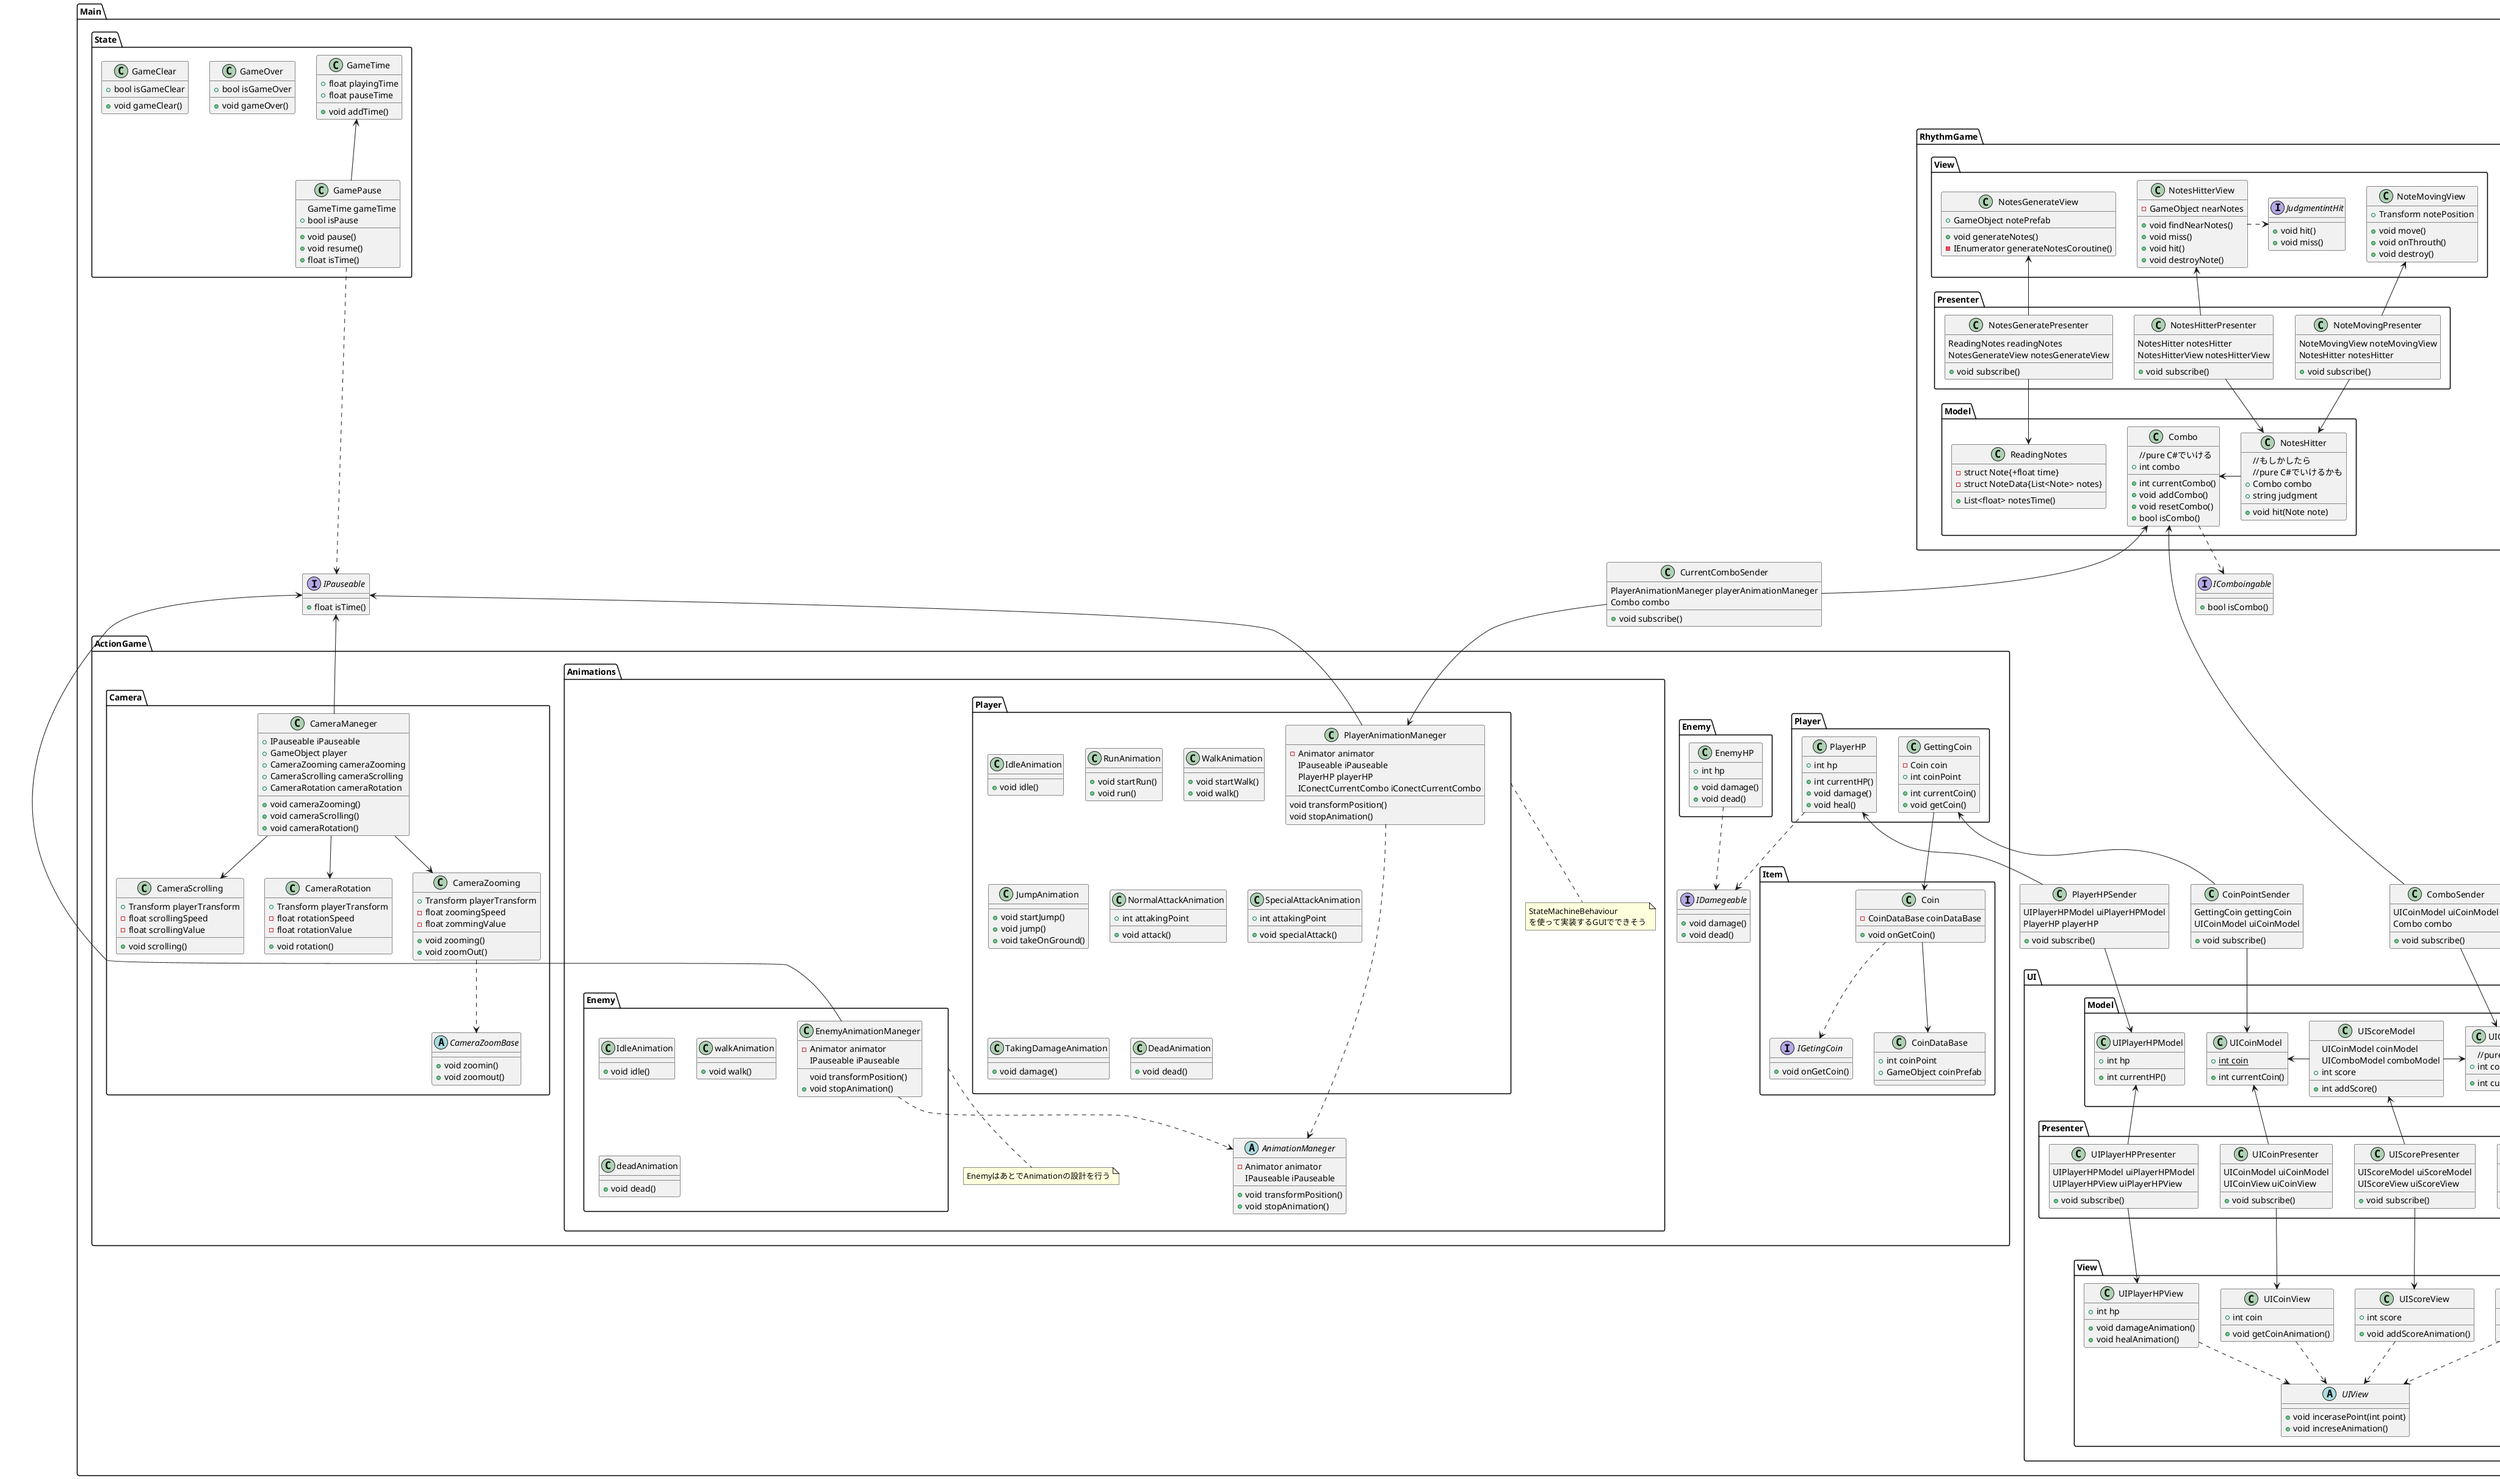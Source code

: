 @startuml RhythmGameSceneArchitecture
namespace Main{
namespace RhythmGame {
    namespace Model{
        class ReadingNotes{
            -struct Note{+float time}
            -struct NoteData{List<Note> notes}
            +List<float> notesTime()
            }
        class NotesHitter{
            //もしかしたら
            //pure C#でいけるかも
            +Combo combo
            +string judgment
            +void hit(Note note)
        }
        class Combo{
            //pure C#でいける
            +int combo
            +int currentCombo()
            +void addCombo()
            +void resetCombo()
            +bool isCombo()
        }
    }
    namespace Presenter{
        class NotesGeneratePresenter{
            ReadingNotes readingNotes
            NotesGenerateView notesGenerateView
            +void subscribe()
        }
        class NotesHitterPresenter{
            NotesHitter notesHitter
            NotesHitterView notesHitterView
            +void subscribe()
        }
        class NoteMovingPresenter{
            NoteMovingView noteMovingView
            NotesHitter notesHitter
            +void subscribe()
        }
    }
    namespace View{
        class NotesGenerateView{
            +GameObject notePrefab
            +void generateNotes()
            -IEnumerator generateNotesCoroutine()
        }
        class NotesHitterView{
            -GameObject nearNotes
            +void findNearNotes()
            +void miss()
            +void hit()
            +void destroyNote()
        }
        interface JudgmentintHit{
            +void hit()
            +void miss()
        }
        class NoteMovingView{
            +Transform notePosition
            +void move()
            +void onThrouth()
            +void destroy()
        }
        NotesHitterView .right.> JudgmentintHit
    }
}
NotesGeneratePresenter -down-> ReadingNotes
NotesGeneratePresenter -up-> NotesGenerateView
NotesHitterPresenter -down-> NotesHitter
NotesHitterPresenter -up-> NotesHitterView
NoteMovingPresenter -up-> NoteMovingView
NoteMovingPresenter -down-> NotesHitter
NotesHitter -left-> Combo

namespace ActionGame {
    namespace Animations{
        namespace Player{
            class PlayerAnimationManeger{
                -Animator animator
                IPauseable iPauseable
                PlayerHP playerHP
                IConectCurrentCombo iConectCurrentCombo
                void transformPosition()
                void stopAnimation()
            }
            class IdleAnimation{
                +void idle()
            }
            class RunAnimation{
                +void startRun()
                +void run()
            }
            class WalkAnimation{
                +void startWalk()
                +void walk()
            }
            class JumpAnimation{
                +void startJump()
                +void jump()
                +void takeOnGround()
            }
            class NormalAttackAnimation{
                +int attakingPoint
                +void attack()
            }
            class SpecialAttackAnimation{
                +int attakingPoint
                +void specialAttack()
            }
            class TakingDamageAnimation{
                +void damage()
            }
            class DeadAnimation{
                +void dead()
            }
        }
        note bottom of Player
        StateMachineBehaviour
        を使って実装するGUIでできそう
        end note
        namespace Enemy{
            class EnemyAnimationManeger{
                -Animator animator
                IPauseable iPauseable
                void transformPosition()
                +void stopAnimation()
            }
            class IdleAnimation{
                +void idle()
            }
            class walkAnimation{
                +void walk()
            }
            class deadAnimation{
                +void dead()
            }
        }
        note bottom of Enemy
        EnemyはあとでAnimationの設計を行う
        end note
        abstract AnimationManeger{
            -Animator animator
            IPauseable iPauseable
            +void transformPosition()
            +void stopAnimation()
        }
        PlayerAnimationManeger ..down..> AnimationManeger
        EnemyAnimationManeger .down.> AnimationManeger
    }
    namespace Player{
        class PlayerHP{
            +int hp
            +int currentHP()
            +void damage()
            +void heal()
        }
        class GettingCoin{
            -Coin coin
            +int coinPoint
            +int currentCoin()
            +void getCoin()
        }
    }
    namespace Item{
        class Coin{
            -CoinDataBase coinDataBase
            +void onGetCoin()
        }
        interface IGetingCoin{
            +void onGetCoin()
        }
        class CoinDataBase{
            +int coinPoint
            +GameObject coinPrefab
        }
    }
    Coin ..> IGetingCoin
    Coin -->CoinDataBase
    GettingCoin -down-> Coin
    namespace Camera{
        class CameraZooming{
            +Transform playerTransform
            -float zoomingSpeed
            -float zommingValue
            +void zooming()
            +void zoomOut()
        }
        class CameraScrolling{
            +Transform playerTransform
            -float scrollingSpeed
            -float scrollingValue
            +void scrolling()
        }
        class CameraRotation{
            +Transform playerTransform
            -float rotationSpeed
            -float rotationValue
            +void rotation()
        }
        class CameraManeger{
            +IPauseable iPauseable
            +GameObject player
            +CameraZooming cameraZooming
            +CameraScrolling cameraScrolling
            +CameraRotation cameraRotation
            +void cameraZooming()
            +void cameraScrolling()
            +void cameraRotation()
        }
        abstract class CameraZoomBase{
            +void zoomin()
            +void zoomout()
        }
        CameraManeger -down->CameraZooming
        CameraManeger -down->CameraScrolling
        CameraManeger -down->CameraRotation
        CameraZooming .down.>CameraZoomBase
    }
    namespace Enemy{
        class EnemyHP{
            +int hp
            +void damage()
            +void dead()
        }
    }
    interface IDamegeable{
        +void damage()
        +void dead()
    }
    EnemyHP .down.> IDamegeable
    PlayerHP .down.> IDamegeable
}

CameraManeger -up->IPauseable

namespace UI{
    namespace Model{
        class UIScoreModel{
            UICoinModel coinModel
            UIComboModel comboModel
            +int score
            +int addScore()
        }
        class UIPlayerHPModel{
            +int hp
            +int currentHP()
        }
        class UIComboModel{
            //pure C#で
            +int combo
            +int currentCombo()
        }
        class UICoinModel{
            {static}+int coin
            +int currentCoin()
        }
    }
    namespace Presenter{
        class UIScorePresenter{
            UIScoreModel uiScoreModel
            UIScoreView uiScoreView
            +void subscribe()
        }
        class UIPlayerHPPresenter{
            UIPlayerHPModel uiPlayerHPModel
            UIPlayerHPView uiPlayerHPView
            +void subscribe()
        }
        class UIComboPresenter{
            UIComboModel uiComboModel
            UIComboView uiComboView
            +void subscribe()
        }
        class UICoinPresenter{
            UICoinModel uiCoinModel
            UICoinView uiCoinView
            +void subscribe()
        }
    }
    namespace View{
        class UIScoreView{
            +int score
            +void addScoreAnimation()
        }
        class UIPlayerHPView{
            +int hp
            +void damageAnimation()
            +void healAnimation()
        }
        class UIComboView{
            +int combo
            +void addComboAnimation()
        }
        class UICoinView{
            +int coin
            +void getCoinAnimation()
        }
        abstract class UIView{
            +void incerasePoint(int point)
            +void increseAnimation()
        }
        UICoinView .down.>UIView
        UIScoreView .down.>UIView
        UIComboView .down.>UIView
        UIPlayerHPView .down.>UIView
    }
    UIScoreModel -right-> UIComboModel
    UIScoreModel -left-> UICoinModel

    UIScorePresenter -up-> UIScoreModel
    UIScorePresenter -down-> UIScoreView
    UIPlayerHPPresenter -up-> UIPlayerHPModel
    UIPlayerHPPresenter -down-> UIPlayerHPView
    UIComboPresenter -up-> UIComboModel
    UIComboPresenter -down-> UIComboView
    UICoinPresenter -up-> UICoinModel
    UICoinPresenter -down-> UICoinView
}
namespace State{
    class GameTime{
        +float playingTime
        +float pauseTime
        +void addTime()
    }
    class GameOver{
        +bool isGameOver
        +void gameOver()
    }
    class GameClear{
        +bool isGameClear
        +void gameClear()
    }
    class GamePause{
        GameTime gameTime
        +bool isPause
        +void pause()
        +void resume()
        +float isTime()
    }
    GamePause -up-> GameTime
}
class ComboSender{
    UICoinModel uiCoinModel
    Combo combo
    +void subscribe()
}
class PlayerHPSender{
    UIPlayerHPModel uiPlayerHPModel
    PlayerHP playerHP
    +void subscribe()
}
class CoinPointSender{
    GettingCoin gettingCoin
    UICoinModel uiCoinModel
    +void subscribe()
}
class CurrentComboSender{
    PlayerAnimationManeger playerAnimationManeger
    Combo combo
    +void subscribe()
}
interface IComboingable{
    +bool isCombo()
}
interface IPauseable{
    +float isTime()
}
ComboSender -up->Combo
ComboSender -->UIComboModel
CurrentComboSender -up-> Combo
Combo .down.>IComboingable
CoinPointSender -->UICoinModel
PlayerHPSender -down-> UIPlayerHPModel
CurrentComboSender -down-> PlayerAnimationManeger
PlayerHPSender -up->ActionGame.Player.PlayerHP
CoinPointSender -up-> GettingCoin
GamePause ..down..> IPauseable
EnemyAnimationManeger -up-> IPauseable
PlayerAnimationManeger -up-> IPauseable
}
@enduml